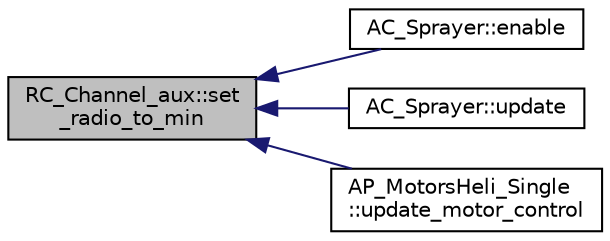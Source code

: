 digraph "RC_Channel_aux::set_radio_to_min"
{
 // INTERACTIVE_SVG=YES
  edge [fontname="Helvetica",fontsize="10",labelfontname="Helvetica",labelfontsize="10"];
  node [fontname="Helvetica",fontsize="10",shape=record];
  rankdir="LR";
  Node1 [label="RC_Channel_aux::set\l_radio_to_min",height=0.2,width=0.4,color="black", fillcolor="grey75", style="filled", fontcolor="black"];
  Node1 -> Node2 [dir="back",color="midnightblue",fontsize="10",style="solid",fontname="Helvetica"];
  Node2 [label="AC_Sprayer::enable",height=0.2,width=0.4,color="black", fillcolor="white", style="filled",URL="$classAC__Sprayer.html#a71a675a6a42fdf667bf3739a0390b8ce",tooltip="enable - allows sprayer to be enabled/disabled. Note: this does not update the eeprom saved value ..."];
  Node1 -> Node3 [dir="back",color="midnightblue",fontsize="10",style="solid",fontname="Helvetica"];
  Node3 [label="AC_Sprayer::update",height=0.2,width=0.4,color="black", fillcolor="white", style="filled",URL="$classAC__Sprayer.html#a332a61acb7bfa9b5055a1bf4095e5573",tooltip="update - adjusts servo positions based on speed and requested quantity "];
  Node1 -> Node4 [dir="back",color="midnightblue",fontsize="10",style="solid",fontname="Helvetica"];
  Node4 [label="AP_MotorsHeli_Single\l::update_motor_control",height=0.2,width=0.4,color="black", fillcolor="white", style="filled",URL="$classAP__MotorsHeli__Single.html#a76824773b21c7edcca08bb0b29579caa"];
}
